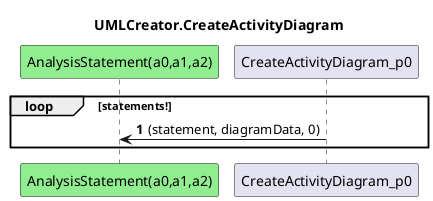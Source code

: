 @startuml UMLCreator.CreateActivityDiagram
title UMLCreator.CreateActivityDiagram
participant "AnalysisStatement(a0,a1,a2)" as AnalysisStatement_a0_a1_a2 #LightGreen
autonumber
loop statements!
    CreateActivityDiagram_p0 -> AnalysisStatement_a0_a1_a2 : (statement, diagramData, 0)
end
@enduml
